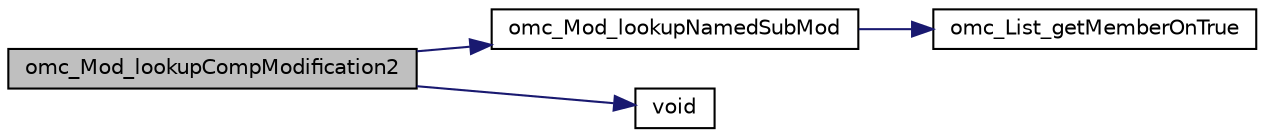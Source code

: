 digraph "omc_Mod_lookupCompModification2"
{
  edge [fontname="Helvetica",fontsize="10",labelfontname="Helvetica",labelfontsize="10"];
  node [fontname="Helvetica",fontsize="10",shape=record];
  rankdir="LR";
  Node4373 [label="omc_Mod_lookupCompModification2",height=0.2,width=0.4,color="black", fillcolor="grey75", style="filled", fontcolor="black"];
  Node4373 -> Node4374 [color="midnightblue",fontsize="10",style="solid",fontname="Helvetica"];
  Node4374 [label="omc_Mod_lookupNamedSubMod",height=0.2,width=0.4,color="black", fillcolor="white", style="filled",URL="$d1/dd5/_mod_8c.html#a718604ab084c380a34e898bc8a67a040"];
  Node4374 -> Node4375 [color="midnightblue",fontsize="10",style="solid",fontname="Helvetica"];
  Node4375 [label="omc_List_getMemberOnTrue",height=0.2,width=0.4,color="black", fillcolor="white", style="filled",URL="$da/d72/_compiler_2boot_2build_2list_8c.html#a67a5ace00ac694192758d21044e4fec7"];
  Node4373 -> Node4376 [color="midnightblue",fontsize="10",style="solid",fontname="Helvetica"];
  Node4376 [label="void",height=0.2,width=0.4,color="black", fillcolor="white", style="filled",URL="$d1/dd1/3rd_party_2gc_2include_2gc_8h.html#acacfa47efcc44a29f7bb7d98f2a000f8"];
}
